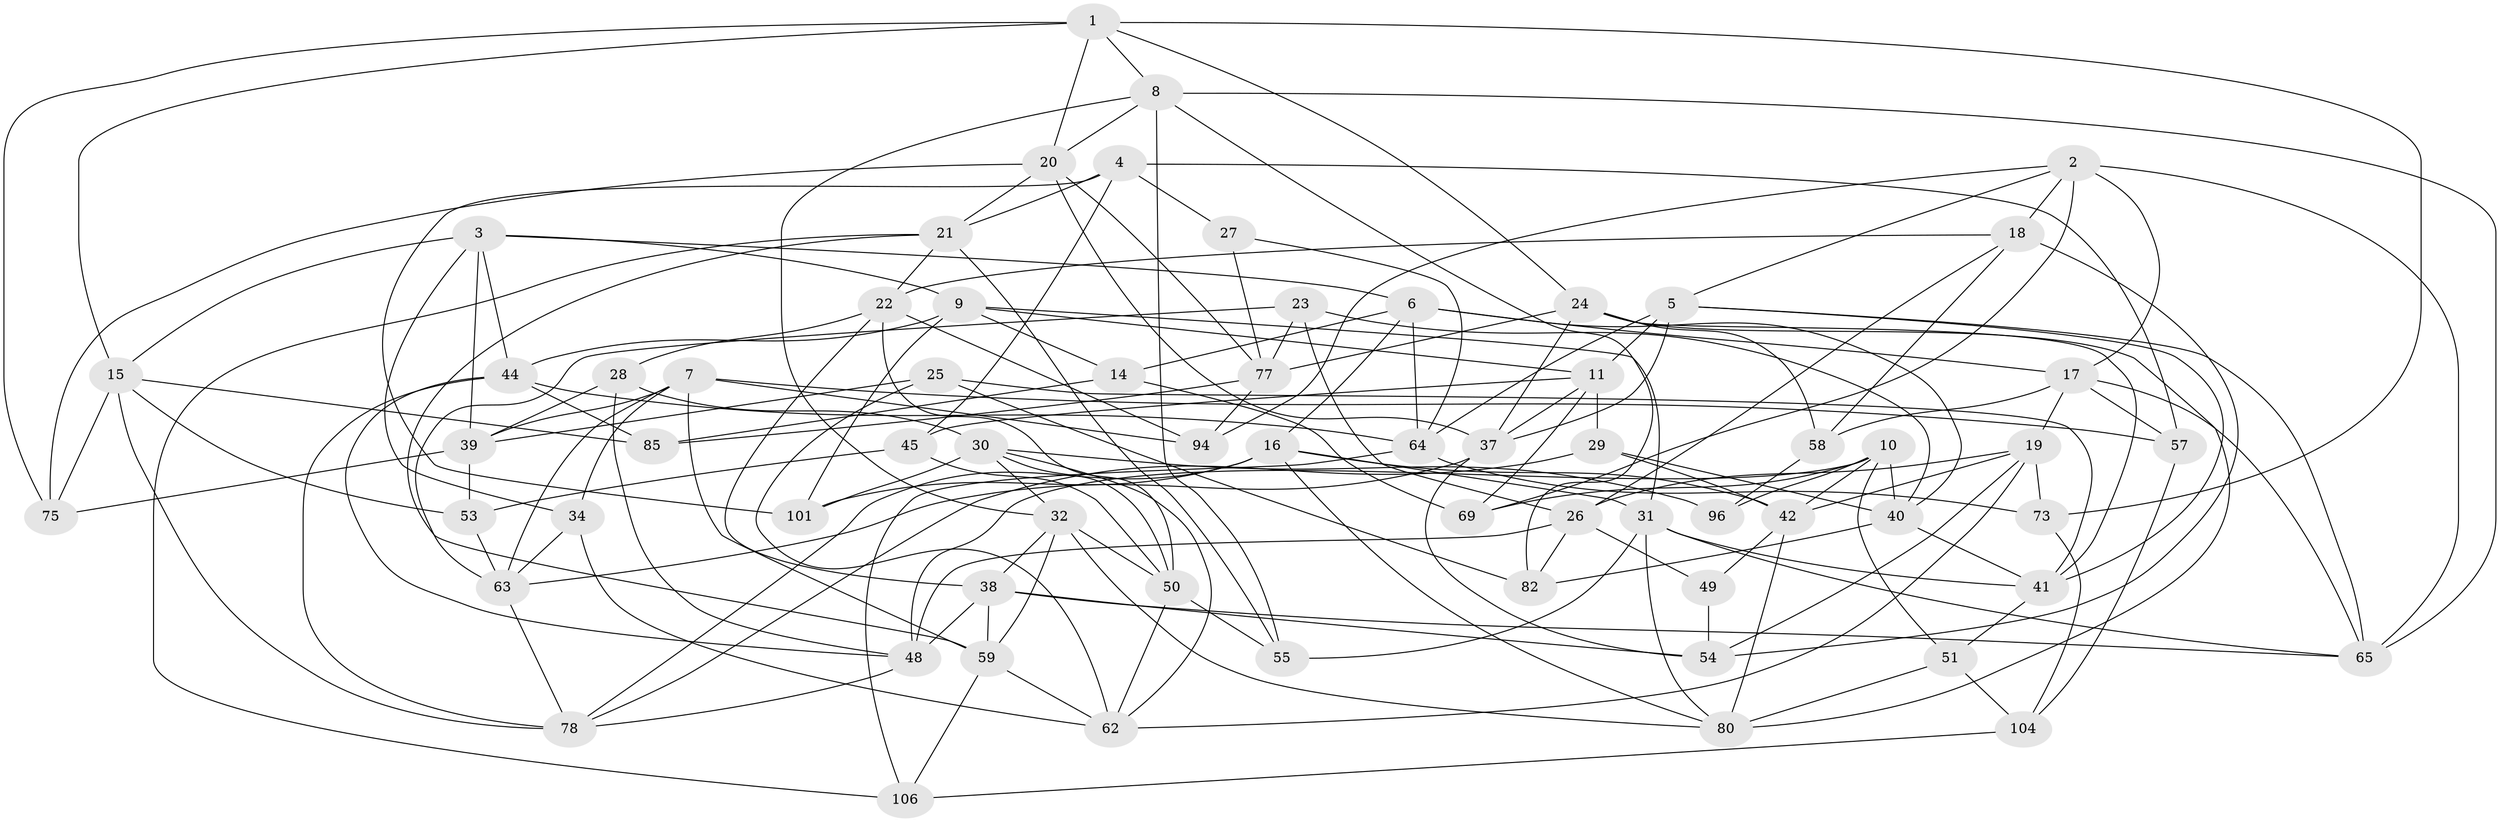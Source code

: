 // Generated by graph-tools (version 1.1) at 2025/52/02/27/25 19:52:35]
// undirected, 66 vertices, 171 edges
graph export_dot {
graph [start="1"]
  node [color=gray90,style=filled];
  1 [super="+46"];
  2 [super="+56"];
  3 [super="+105"];
  4 [super="+36"];
  5 [super="+12"];
  6 [super="+67"];
  7 [super="+52"];
  8 [super="+13"];
  9 [super="+88"];
  10 [super="+60"];
  11 [super="+98"];
  14;
  15 [super="+33"];
  16 [super="+90"];
  17 [super="+102"];
  18 [super="+71"];
  19 [super="+86"];
  20 [super="+76"];
  21 [super="+95"];
  22 [super="+97"];
  23;
  24 [super="+79"];
  25;
  26 [super="+47"];
  27;
  28;
  29;
  30 [super="+43"];
  31 [super="+92"];
  32 [super="+35"];
  34;
  37 [super="+87"];
  38 [super="+74"];
  39 [super="+61"];
  40 [super="+83"];
  41 [super="+72"];
  42 [super="+68"];
  44 [super="+84"];
  45;
  48 [super="+66"];
  49;
  50 [super="+70"];
  51;
  53;
  54 [super="+81"];
  55;
  57;
  58 [super="+93"];
  59 [super="+103"];
  62 [super="+99"];
  63 [super="+91"];
  64 [super="+109"];
  65 [super="+108"];
  69;
  73;
  75;
  77 [super="+89"];
  78 [super="+107"];
  80 [super="+100"];
  82;
  85;
  94;
  96;
  101;
  104;
  106;
  1 -- 24;
  1 -- 73;
  1 -- 75;
  1 -- 8;
  1 -- 15;
  1 -- 20;
  2 -- 65;
  2 -- 94;
  2 -- 5;
  2 -- 18;
  2 -- 69;
  2 -- 17;
  3 -- 6;
  3 -- 15;
  3 -- 9;
  3 -- 34;
  3 -- 44;
  3 -- 39;
  4 -- 27 [weight=2];
  4 -- 101;
  4 -- 57;
  4 -- 45;
  4 -- 21;
  5 -- 11;
  5 -- 64;
  5 -- 41;
  5 -- 37;
  5 -- 65;
  6 -- 16;
  6 -- 64;
  6 -- 40;
  6 -- 17;
  6 -- 14;
  7 -- 63;
  7 -- 57;
  7 -- 94;
  7 -- 34;
  7 -- 39;
  7 -- 59;
  8 -- 82;
  8 -- 32;
  8 -- 55;
  8 -- 65;
  8 -- 20;
  9 -- 101;
  9 -- 14;
  9 -- 44;
  9 -- 11;
  9 -- 31;
  10 -- 69;
  10 -- 51;
  10 -- 42;
  10 -- 48;
  10 -- 96;
  10 -- 40;
  11 -- 69;
  11 -- 29;
  11 -- 45;
  11 -- 37;
  14 -- 69;
  14 -- 85;
  15 -- 85;
  15 -- 75;
  15 -- 53;
  15 -- 78;
  16 -- 101;
  16 -- 78;
  16 -- 31;
  16 -- 80;
  16 -- 42;
  17 -- 19;
  17 -- 58;
  17 -- 65;
  17 -- 57;
  18 -- 54;
  18 -- 58 [weight=2];
  18 -- 26;
  18 -- 22;
  19 -- 73;
  19 -- 26;
  19 -- 42;
  19 -- 54;
  19 -- 62;
  20 -- 77;
  20 -- 21;
  20 -- 75;
  20 -- 37;
  21 -- 22;
  21 -- 106;
  21 -- 55;
  21 -- 59;
  22 -- 28;
  22 -- 50;
  22 -- 38;
  22 -- 94;
  23 -- 63;
  23 -- 26;
  23 -- 77;
  23 -- 40;
  24 -- 37;
  24 -- 41;
  24 -- 58;
  24 -- 77;
  24 -- 80;
  25 -- 62;
  25 -- 82;
  25 -- 39;
  25 -- 41;
  26 -- 82;
  26 -- 48;
  26 -- 49;
  27 -- 77;
  27 -- 64;
  28 -- 48;
  28 -- 39;
  28 -- 30;
  29 -- 42;
  29 -- 40;
  29 -- 78;
  30 -- 96;
  30 -- 50;
  30 -- 32;
  30 -- 101;
  30 -- 62;
  31 -- 80;
  31 -- 65;
  31 -- 55;
  31 -- 41;
  32 -- 80;
  32 -- 38;
  32 -- 59;
  32 -- 50;
  34 -- 62;
  34 -- 63;
  37 -- 54;
  37 -- 63;
  38 -- 54;
  38 -- 48;
  38 -- 59;
  38 -- 65;
  39 -- 75;
  39 -- 53;
  40 -- 41;
  40 -- 82;
  41 -- 51;
  42 -- 49;
  42 -- 80;
  44 -- 85;
  44 -- 64;
  44 -- 48;
  44 -- 78;
  45 -- 53;
  45 -- 50;
  48 -- 78;
  49 -- 54 [weight=2];
  50 -- 62;
  50 -- 55;
  51 -- 104;
  51 -- 80;
  53 -- 63;
  57 -- 104;
  58 -- 96 [weight=2];
  59 -- 106;
  59 -- 62;
  63 -- 78;
  64 -- 106;
  64 -- 73;
  73 -- 104;
  77 -- 85;
  77 -- 94;
  104 -- 106;
}
